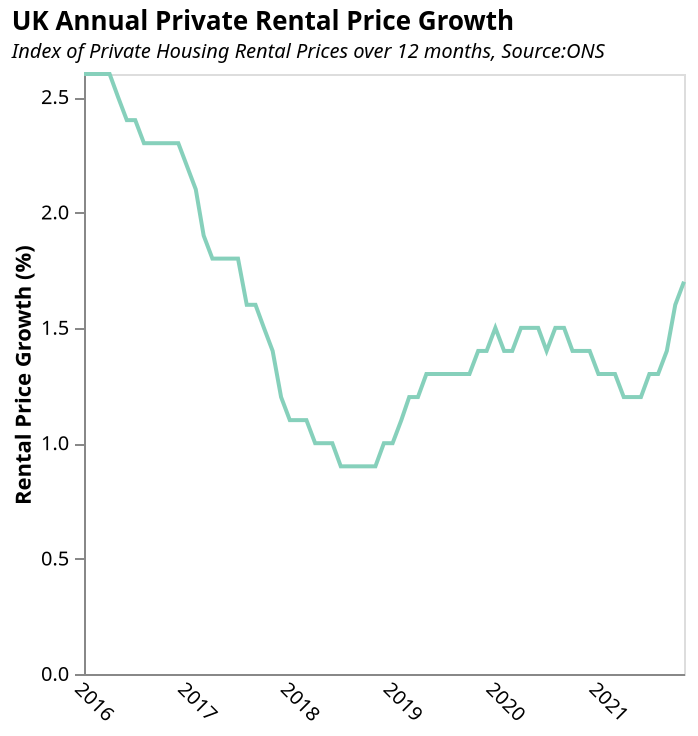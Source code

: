 {
  "$schema": "https://vega.github.io/schema/vega-lite/v5.json",
  "title": {
    "text": "UK Annual Private Rental Price Growth",
    "subtitle": "Index of Private Housing Rental Prices over 12 months, Source:ONS",
    "subtitleFontStyle": "italic",
    "subtitleFontSize": 10,
    "anchor": "start",
    "color": "black"
  },
  "data": {
    "values": [
      {
        "Date": "2016-01-01",
        "UK Rental Price Growth": 2.6
      },
      {
        "Date": "2016-02-01",
        "UK Rental Price Growth": 2.6
      },
      {
        "Date": "2016-03-01",
        "UK Rental Price Growth": 2.6
      },
      {
        "Date": "2016-04-01",
        "UK Rental Price Growth": 2.6
      },
      {
        "Date": "2016-05-01",
        "UK Rental Price Growth": 2.5
      },
      {
        "Date": "2016-06-01",
        "UK Rental Price Growth": 2.4
      },
      {
        "Date": "2016-07-01",
        "UK Rental Price Growth": 2.4
      },
      {
        "Date": "2016-08-01",
        "UK Rental Price Growth": 2.3
      },
      {
        "Date": "2016-09-01",
        "UK Rental Price Growth": 2.3
      },
      {
        "Date": "2016-10-01",
        "UK Rental Price Growth": 2.3
      },
      {
        "Date": "2016-11-01",
        "UK Rental Price Growth": 2.3
      },
      {
        "Date": "2016-12-01",
        "UK Rental Price Growth": 2.3
      },
      {
        "Date": "2017-01-01",
        "UK Rental Price Growth": 2.2
      },
      {
        "Date": "2017-02-01",
        "UK Rental Price Growth": 2.1
      },
      {
        "Date": "2017-03-01",
        "UK Rental Price Growth": 1.9
      },
      {
        "Date": "2017-04-01",
        "UK Rental Price Growth": 1.8
      },
      {
        "Date": "2017-05-01",
        "UK Rental Price Growth": 1.8
      },
      {
        "Date": "2017-06-01",
        "UK Rental Price Growth": 1.8
      },
      {
        "Date": "2017-07-01",
        "UK Rental Price Growth": 1.8
      },
      {
        "Date": "2017-08-01",
        "UK Rental Price Growth": 1.6
      },
      {
        "Date": "2017-09-01",
        "UK Rental Price Growth": 1.6
      },
      {
        "Date": "2017-10-01",
        "UK Rental Price Growth": 1.5
      },
      {
        "Date": "2017-11-01",
        "UK Rental Price Growth": 1.4
      },
      {
        "Date": "2017-12-01",
        "UK Rental Price Growth": 1.2
      },
      {
        "Date": "2018-01-01",
        "UK Rental Price Growth": 1.1
      },
      {
        "Date": "2018-02-01",
        "UK Rental Price Growth": 1.1
      },
      {
        "Date": "2018-03-01",
        "UK Rental Price Growth": 1.1
      },
      {
        "Date": "2018-04-01",
        "UK Rental Price Growth": 1
      },
      {
        "Date": "2018-05-01",
        "UK Rental Price Growth": 1
      },
      {
        "Date": "2018-06-01",
        "UK Rental Price Growth": 1
      },
      {
        "Date": "2018-07-01",
        "UK Rental Price Growth": 0.9
      },
      {
        "Date": "2018-08-01",
        "UK Rental Price Growth": 0.9
      },
      {
        "Date": "2018-09-01",
        "UK Rental Price Growth": 0.9
      },
      {
        "Date": "2018-10-01",
        "UK Rental Price Growth": 0.9
      },
      {
        "Date": "2018-11-01",
        "UK Rental Price Growth": 0.9
      },
      {
        "Date": "2018-12-01",
        "UK Rental Price Growth": 1
      },
      {
        "Date": "2019-01-01",
        "UK Rental Price Growth": 1
      },
      {
        "Date": "2019-02-01",
        "UK Rental Price Growth": 1.1
      },
      {
        "Date": "2019-03-01",
        "UK Rental Price Growth": 1.2
      },
      {
        "Date": "2019-04-01",
        "UK Rental Price Growth": 1.2
      },
      {
        "Date": "2019-05-01",
        "UK Rental Price Growth": 1.3
      },
      {
        "Date": "2019-06-01",
        "UK Rental Price Growth": 1.3
      },
      {
        "Date": "2019-07-01",
        "UK Rental Price Growth": 1.3
      },
      {
        "Date": "2019-08-01",
        "UK Rental Price Growth": 1.3
      },
      {
        "Date": "2019-09-01",
        "UK Rental Price Growth": 1.3
      },
      {
        "Date": "2019-10-01",
        "UK Rental Price Growth": 1.3
      },
      {
        "Date": "2019-11-01",
        "UK Rental Price Growth": 1.4
      },
      {
        "Date": "2019-12-01",
        "UK Rental Price Growth": 1.4
      },
      {
        "Date": "2020-01-01",
        "UK Rental Price Growth": 1.5
      },
      {
        "Date": "2020-02-01",
        "UK Rental Price Growth": 1.4
      },
      {
        "Date": "2020-03-01",
        "UK Rental Price Growth": 1.4
      },
      {
        "Date": "2020-04-01",
        "UK Rental Price Growth": 1.5
      },
      {
        "Date": "2020-05-01",
        "UK Rental Price Growth": 1.5
      },
      {
        "Date": "2020-06-01",
        "UK Rental Price Growth": 1.5
      },
      {
        "Date": "2020-07-01",
        "UK Rental Price Growth": 1.4
      },
      {
        "Date": "2020-08-01",
        "UK Rental Price Growth": 1.5
      },
      {
        "Date": "2020-09-01",
        "UK Rental Price Growth": 1.5
      },
      {
        "Date": "2020-10-01",
        "UK Rental Price Growth": 1.4
      },
      {
        "Date": "2020-11-01",
        "UK Rental Price Growth": 1.4
      },
      {
        "Date": "2020-12-01",
        "UK Rental Price Growth": 1.4
      },
      {
        "Date": "2021-01-01",
        "UK Rental Price Growth": 1.3
      },
      {
        "Date": "2021-02-01",
        "UK Rental Price Growth": 1.3
      },
      {
        "Date": "2021-03-01",
        "UK Rental Price Growth": 1.3
      },
      {
        "Date": "2021-04-01",
        "UK Rental Price Growth": 1.2
      },
      {
        "Date": "2021-05-01",
        "UK Rental Price Growth": 1.2
      },
      {
        "Date": "2021-06-01",
        "UK Rental Price Growth": 1.2
      },
      {
        "Date": "2021-07-01",
        "UK Rental Price Growth": 1.3
      },
      {
        "Date": "2021-08-01",
        "UK Rental Price Growth": 1.3
      },
      {
        "Date": "2021-09-01",
        "UK Rental Price Growth": 1.4
      },
      {
        "Date": "2021-10-01",
        "UK Rental Price Growth": 1.6
      },
      {
        "Date": "2021-11-01",
        "UK Rental Price Growth": 1.7
      }
    ]
  },
  "height": 300,
  "width": 300,
  "mark": {
    "type": "line",
    "color": "#86d0bb"
  },
  "encoding": {
    "x": {
      "field": "Date",
      "type": "temporal",
      "axis": {
        "title": null,
        "grid": false,
        "ticks": false,
        "labelAngle": 45
      }
    },
    "y": {
      "field": "UK Rental Price Growth",
      "type": "quantitative",
      "title": "Rental Price Growth (%)",
      "axis": {
        "grid": false
      }
    }
  },
  "config": {}
}